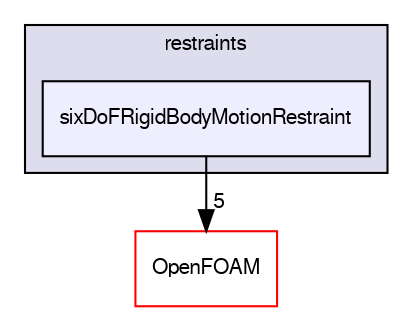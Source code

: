 digraph "src/sixDoFRigidBodyMotion/sixDoFRigidBodyMotion/restraints/sixDoFRigidBodyMotionRestraint" {
  bgcolor=transparent;
  compound=true
  node [ fontsize="10", fontname="FreeSans"];
  edge [ labelfontsize="10", labelfontname="FreeSans"];
  subgraph clusterdir_72e9e3456c414eac52b3a6275bc6c58e {
    graph [ bgcolor="#ddddee", pencolor="black", label="restraints" fontname="FreeSans", fontsize="10", URL="dir_72e9e3456c414eac52b3a6275bc6c58e.html"]
  dir_6e1bc2e36688850bd3aeabb66192bef0 [shape=box, label="sixDoFRigidBodyMotionRestraint", style="filled", fillcolor="#eeeeff", pencolor="black", URL="dir_6e1bc2e36688850bd3aeabb66192bef0.html"];
  }
  dir_c5473ff19b20e6ec4dfe5c310b3778a8 [shape=box label="OpenFOAM" color="red" URL="dir_c5473ff19b20e6ec4dfe5c310b3778a8.html"];
  dir_6e1bc2e36688850bd3aeabb66192bef0->dir_c5473ff19b20e6ec4dfe5c310b3778a8 [headlabel="5", labeldistance=1.5 headhref="dir_002513_001732.html"];
}
